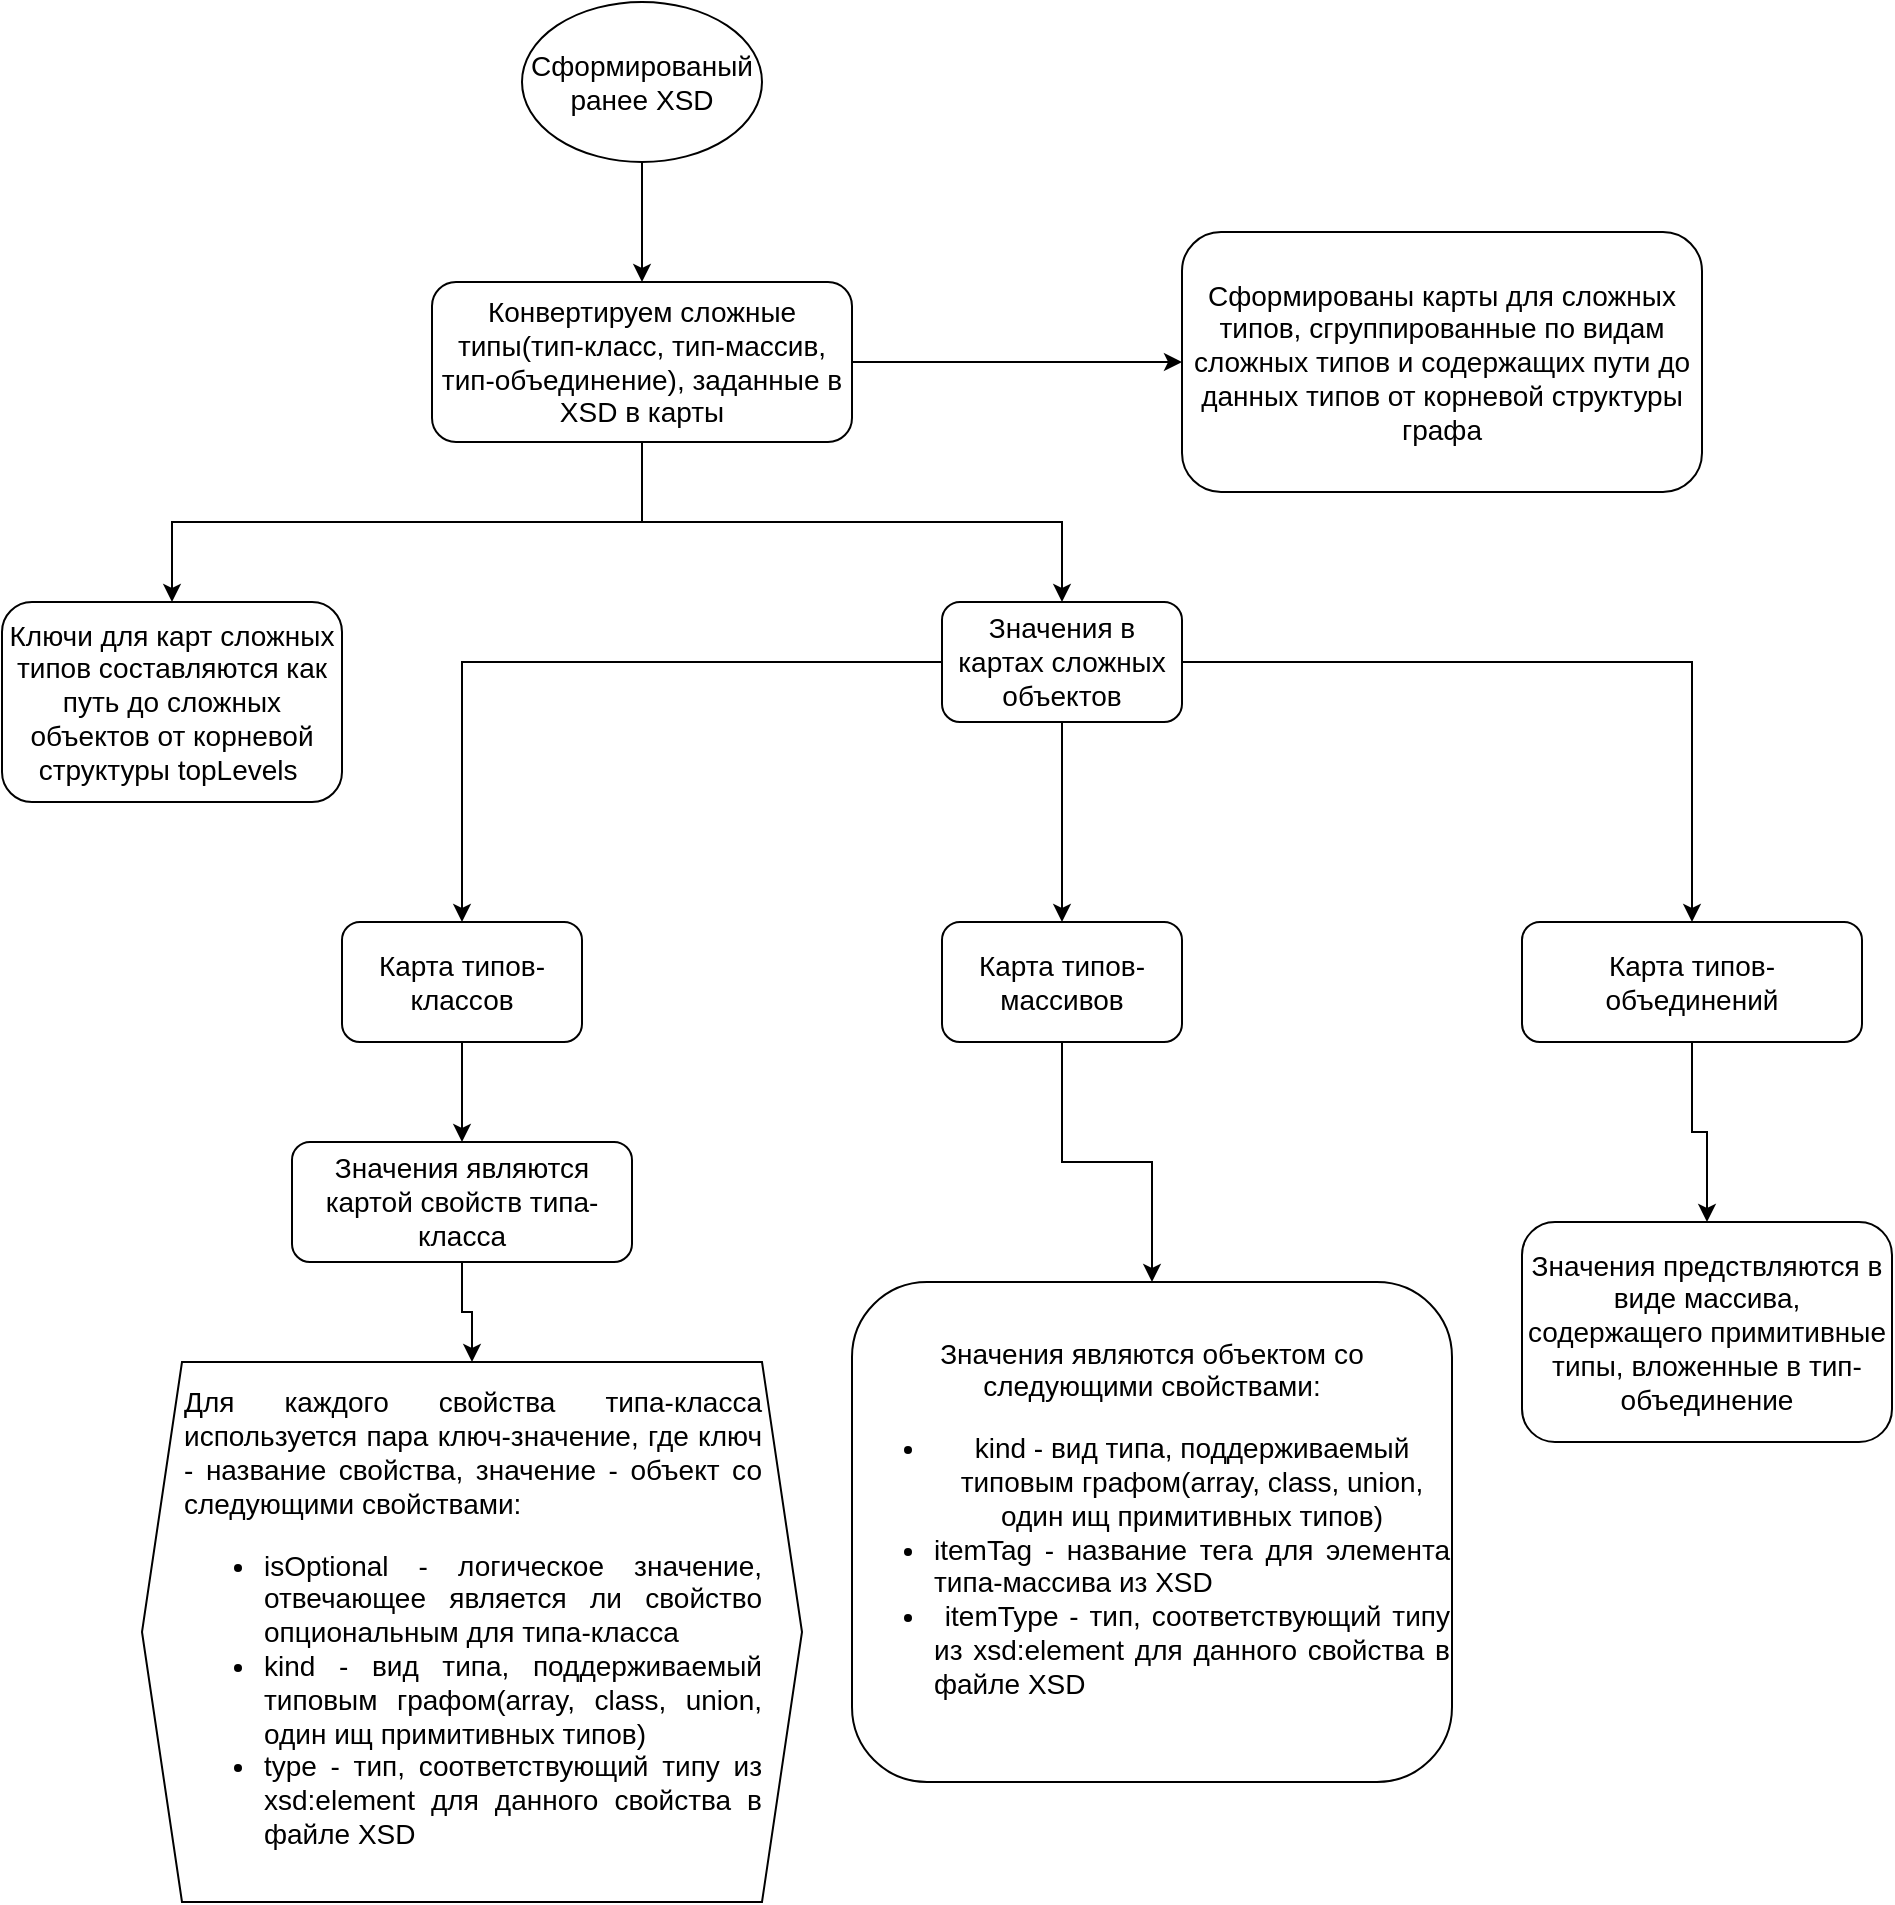 <mxfile version="24.4.2" type="github">
  <diagram name="Page-1" id="Y0XXugs0XjG0WqRuEUsn">
    <mxGraphModel dx="2220" dy="1138" grid="1" gridSize="10" guides="1" tooltips="1" connect="1" arrows="1" fold="1" page="1" pageScale="1" pageWidth="827" pageHeight="1169" math="0" shadow="0">
      <root>
        <mxCell id="0" />
        <mxCell id="1" parent="0" />
        <mxCell id="o1tQwWdgHh4ZaxTUweFU-1" value="Сформированый ранее XSD" style="ellipse;whiteSpace=wrap;html=1;fontSize=14;" parent="1" vertex="1">
          <mxGeometry x="360" y="10" width="120" height="80" as="geometry" />
        </mxCell>
        <mxCell id="o1tQwWdgHh4ZaxTUweFU-2" value="" style="edgeStyle=orthogonalEdgeStyle;rounded=0;orthogonalLoop=1;jettySize=auto;html=1;entryX=0.5;entryY=0;entryDx=0;entryDy=0;fontSize=14;" parent="1" source="o1tQwWdgHh4ZaxTUweFU-1" target="o1tQwWdgHh4ZaxTUweFU-5" edge="1">
          <mxGeometry relative="1" as="geometry">
            <mxPoint x="354" y="150" as="sourcePoint" />
            <mxPoint x="354" y="350" as="targetPoint" />
          </mxGeometry>
        </mxCell>
        <mxCell id="o1tQwWdgHh4ZaxTUweFU-3" style="edgeStyle=orthogonalEdgeStyle;rounded=0;orthogonalLoop=1;jettySize=auto;html=1;exitX=0.5;exitY=1;exitDx=0;exitDy=0;fontSize=14;" parent="1" source="o1tQwWdgHh4ZaxTUweFU-5" target="o1tQwWdgHh4ZaxTUweFU-6" edge="1">
          <mxGeometry relative="1" as="geometry">
            <mxPoint x="260" y="390" as="targetPoint" />
          </mxGeometry>
        </mxCell>
        <mxCell id="o1tQwWdgHh4ZaxTUweFU-4" style="edgeStyle=orthogonalEdgeStyle;rounded=0;orthogonalLoop=1;jettySize=auto;html=1;exitX=0.5;exitY=1;exitDx=0;exitDy=0;fontSize=14;" parent="1" source="o1tQwWdgHh4ZaxTUweFU-5" target="o1tQwWdgHh4ZaxTUweFU-10" edge="1">
          <mxGeometry relative="1" as="geometry" />
        </mxCell>
        <mxCell id="o1tQwWdgHh4ZaxTUweFU-22" style="edgeStyle=orthogonalEdgeStyle;rounded=0;orthogonalLoop=1;jettySize=auto;html=1;entryX=0;entryY=0.5;entryDx=0;entryDy=0;" parent="1" source="o1tQwWdgHh4ZaxTUweFU-5" target="o1tQwWdgHh4ZaxTUweFU-23" edge="1">
          <mxGeometry relative="1" as="geometry">
            <mxPoint x="670" y="190" as="targetPoint" />
          </mxGeometry>
        </mxCell>
        <mxCell id="o1tQwWdgHh4ZaxTUweFU-5" value="Конвертируем сложные типы(тип-класс, тип-массив, тип-объединение), заданные в XSD в карты" style="rounded=1;whiteSpace=wrap;html=1;fontSize=14;" parent="1" vertex="1">
          <mxGeometry x="315" y="150" width="210" height="80" as="geometry" />
        </mxCell>
        <mxCell id="o1tQwWdgHh4ZaxTUweFU-6" value="Ключи для карт сложных типов составляются как путь до сложных объектов от корневой структуры topLevels&amp;nbsp;" style="rounded=1;whiteSpace=wrap;html=1;fontSize=14;" parent="1" vertex="1">
          <mxGeometry x="100" y="310" width="170" height="100" as="geometry" />
        </mxCell>
        <mxCell id="o1tQwWdgHh4ZaxTUweFU-7" style="edgeStyle=orthogonalEdgeStyle;rounded=0;orthogonalLoop=1;jettySize=auto;html=1;entryX=0.5;entryY=0;entryDx=0;entryDy=0;fontSize=14;" parent="1" source="o1tQwWdgHh4ZaxTUweFU-10" target="o1tQwWdgHh4ZaxTUweFU-12" edge="1">
          <mxGeometry relative="1" as="geometry">
            <mxPoint x="330" y="470" as="targetPoint" />
          </mxGeometry>
        </mxCell>
        <mxCell id="o1tQwWdgHh4ZaxTUweFU-8" style="edgeStyle=orthogonalEdgeStyle;rounded=0;orthogonalLoop=1;jettySize=auto;html=1;entryX=0.5;entryY=0;entryDx=0;entryDy=0;fontSize=14;" parent="1" source="o1tQwWdgHh4ZaxTUweFU-10" target="o1tQwWdgHh4ZaxTUweFU-14" edge="1">
          <mxGeometry relative="1" as="geometry">
            <mxPoint x="500" y="470" as="targetPoint" />
          </mxGeometry>
        </mxCell>
        <mxCell id="o1tQwWdgHh4ZaxTUweFU-9" style="edgeStyle=orthogonalEdgeStyle;rounded=0;orthogonalLoop=1;jettySize=auto;html=1;entryX=0.5;entryY=0;entryDx=0;entryDy=0;fontSize=14;" parent="1" source="o1tQwWdgHh4ZaxTUweFU-10" target="o1tQwWdgHh4ZaxTUweFU-16" edge="1">
          <mxGeometry relative="1" as="geometry">
            <mxPoint x="660" y="470" as="targetPoint" />
          </mxGeometry>
        </mxCell>
        <mxCell id="o1tQwWdgHh4ZaxTUweFU-10" value="Значения в картах сложных объектов" style="rounded=1;whiteSpace=wrap;html=1;fontSize=14;" parent="1" vertex="1">
          <mxGeometry x="570" y="310" width="120" height="60" as="geometry" />
        </mxCell>
        <mxCell id="o1tQwWdgHh4ZaxTUweFU-11" style="edgeStyle=orthogonalEdgeStyle;rounded=0;orthogonalLoop=1;jettySize=auto;html=1;fontSize=14;" parent="1" source="o1tQwWdgHh4ZaxTUweFU-12" target="o1tQwWdgHh4ZaxTUweFU-18" edge="1">
          <mxGeometry relative="1" as="geometry" />
        </mxCell>
        <mxCell id="o1tQwWdgHh4ZaxTUweFU-12" value="Карта типов-классов" style="rounded=1;whiteSpace=wrap;html=1;fontSize=14;" parent="1" vertex="1">
          <mxGeometry x="270" y="470" width="120" height="60" as="geometry" />
        </mxCell>
        <mxCell id="yOHogYNuSFhYrypnCi7c-1" style="edgeStyle=orthogonalEdgeStyle;rounded=0;orthogonalLoop=1;jettySize=auto;html=1;entryX=0.5;entryY=0;entryDx=0;entryDy=0;" edge="1" parent="1" source="o1tQwWdgHh4ZaxTUweFU-14" target="o1tQwWdgHh4ZaxTUweFU-20">
          <mxGeometry relative="1" as="geometry" />
        </mxCell>
        <mxCell id="o1tQwWdgHh4ZaxTUweFU-14" value="Карта типов-массивов" style="rounded=1;whiteSpace=wrap;html=1;fontSize=14;" parent="1" vertex="1">
          <mxGeometry x="570" y="470" width="120" height="60" as="geometry" />
        </mxCell>
        <mxCell id="o1tQwWdgHh4ZaxTUweFU-15" style="edgeStyle=orthogonalEdgeStyle;rounded=0;orthogonalLoop=1;jettySize=auto;html=1;entryX=0.5;entryY=0;entryDx=0;entryDy=0;fontSize=14;" parent="1" source="o1tQwWdgHh4ZaxTUweFU-16" target="o1tQwWdgHh4ZaxTUweFU-21" edge="1">
          <mxGeometry relative="1" as="geometry" />
        </mxCell>
        <mxCell id="o1tQwWdgHh4ZaxTUweFU-16" value="Карта типов-объединений" style="rounded=1;whiteSpace=wrap;html=1;fontSize=14;" parent="1" vertex="1">
          <mxGeometry x="860" y="470" width="170" height="60" as="geometry" />
        </mxCell>
        <mxCell id="o1tQwWdgHh4ZaxTUweFU-17" style="edgeStyle=orthogonalEdgeStyle;rounded=0;orthogonalLoop=1;jettySize=auto;html=1;entryX=0.5;entryY=0;entryDx=0;entryDy=0;fontSize=14;" parent="1" source="o1tQwWdgHh4ZaxTUweFU-18" target="o1tQwWdgHh4ZaxTUweFU-19" edge="1">
          <mxGeometry relative="1" as="geometry" />
        </mxCell>
        <mxCell id="o1tQwWdgHh4ZaxTUweFU-18" value="Значения являются картой свойств типа-класса" style="rounded=1;whiteSpace=wrap;html=1;fontSize=14;" parent="1" vertex="1">
          <mxGeometry x="245" y="580" width="170" height="60" as="geometry" />
        </mxCell>
        <mxCell id="o1tQwWdgHh4ZaxTUweFU-19" value="&lt;div style=&quot;text-align: justify; font-size: 14px;&quot;&gt;&lt;span style=&quot;background-color: initial; font-size: 14px;&quot;&gt;Для каждого свойства типа-класса используется пара ключ-значение, где ключ - название свойства, значение - объект со следующими свойствами:&lt;/span&gt;&lt;/div&gt;&lt;div style=&quot;text-align: justify; font-size: 14px;&quot;&gt;&lt;ul style=&quot;font-size: 14px;&quot;&gt;&lt;li style=&quot;font-size: 14px;&quot;&gt;isOptional - логическое значение, отвечающее является ли свойство опциональным для типа-класса&lt;/li&gt;&lt;li style=&quot;font-size: 14px;&quot;&gt;kind - вид типа, поддерживаемый типовым графом(array, class, union, один ищ примитивных типов)&lt;/li&gt;&lt;li style=&quot;font-size: 14px;&quot;&gt;type - тип, соответствующий типу из xsd:element для данного свойства в файле XSD&lt;/li&gt;&lt;/ul&gt;&lt;/div&gt;" style="shape=hexagon;perimeter=hexagonPerimeter2;whiteSpace=wrap;html=1;fixedSize=1;spacingLeft=20;spacingRight=19;fontSize=14;" parent="1" vertex="1">
          <mxGeometry x="170" y="690" width="330" height="270" as="geometry" />
        </mxCell>
        <mxCell id="o1tQwWdgHh4ZaxTUweFU-20" value="Значения являются объектом со следующими свойствами:&lt;div style=&quot;font-size: 14px;&quot;&gt;&lt;ul style=&quot;font-size: 14px;&quot;&gt;&lt;li style=&quot;font-size: 14px;&quot;&gt;kind -&amp;nbsp;&lt;span style=&quot;text-align: justify; font-size: 14px;&quot;&gt;вид типа, поддерживаемый типовым графом(array, class, union, один ищ примитивных типов)&lt;/span&gt;&lt;/li&gt;&lt;li style=&quot;text-align: justify; font-size: 14px;&quot;&gt;itemTag - название тега для элемента типа-массива из XSD&lt;/li&gt;&lt;li style=&quot;text-align: justify; font-size: 14px;&quot;&gt;&amp;nbsp;itemType - тип, соответствующий типу из xsd:element для данного свойства в файле XSD&lt;/li&gt;&lt;/ul&gt;&lt;/div&gt;" style="rounded=1;whiteSpace=wrap;html=1;fontSize=14;" parent="1" vertex="1">
          <mxGeometry x="525" y="650" width="300" height="250" as="geometry" />
        </mxCell>
        <mxCell id="o1tQwWdgHh4ZaxTUweFU-21" value="Значения предствляются в виде массива, содержащего примитивные типы, вложенные в тип-объединение" style="rounded=1;whiteSpace=wrap;html=1;fontSize=14;" parent="1" vertex="1">
          <mxGeometry x="860" y="620" width="185" height="110" as="geometry" />
        </mxCell>
        <mxCell id="o1tQwWdgHh4ZaxTUweFU-23" value="&lt;font style=&quot;font-size: 14px;&quot;&gt;Сформированы карты для сложных типов, сгруппированные по видам сложных типов и содержащих пути до данных типов от корневой структуры графа&lt;/font&gt;" style="rounded=1;whiteSpace=wrap;html=1;" parent="1" vertex="1">
          <mxGeometry x="690" y="125" width="260" height="130" as="geometry" />
        </mxCell>
      </root>
    </mxGraphModel>
  </diagram>
</mxfile>
